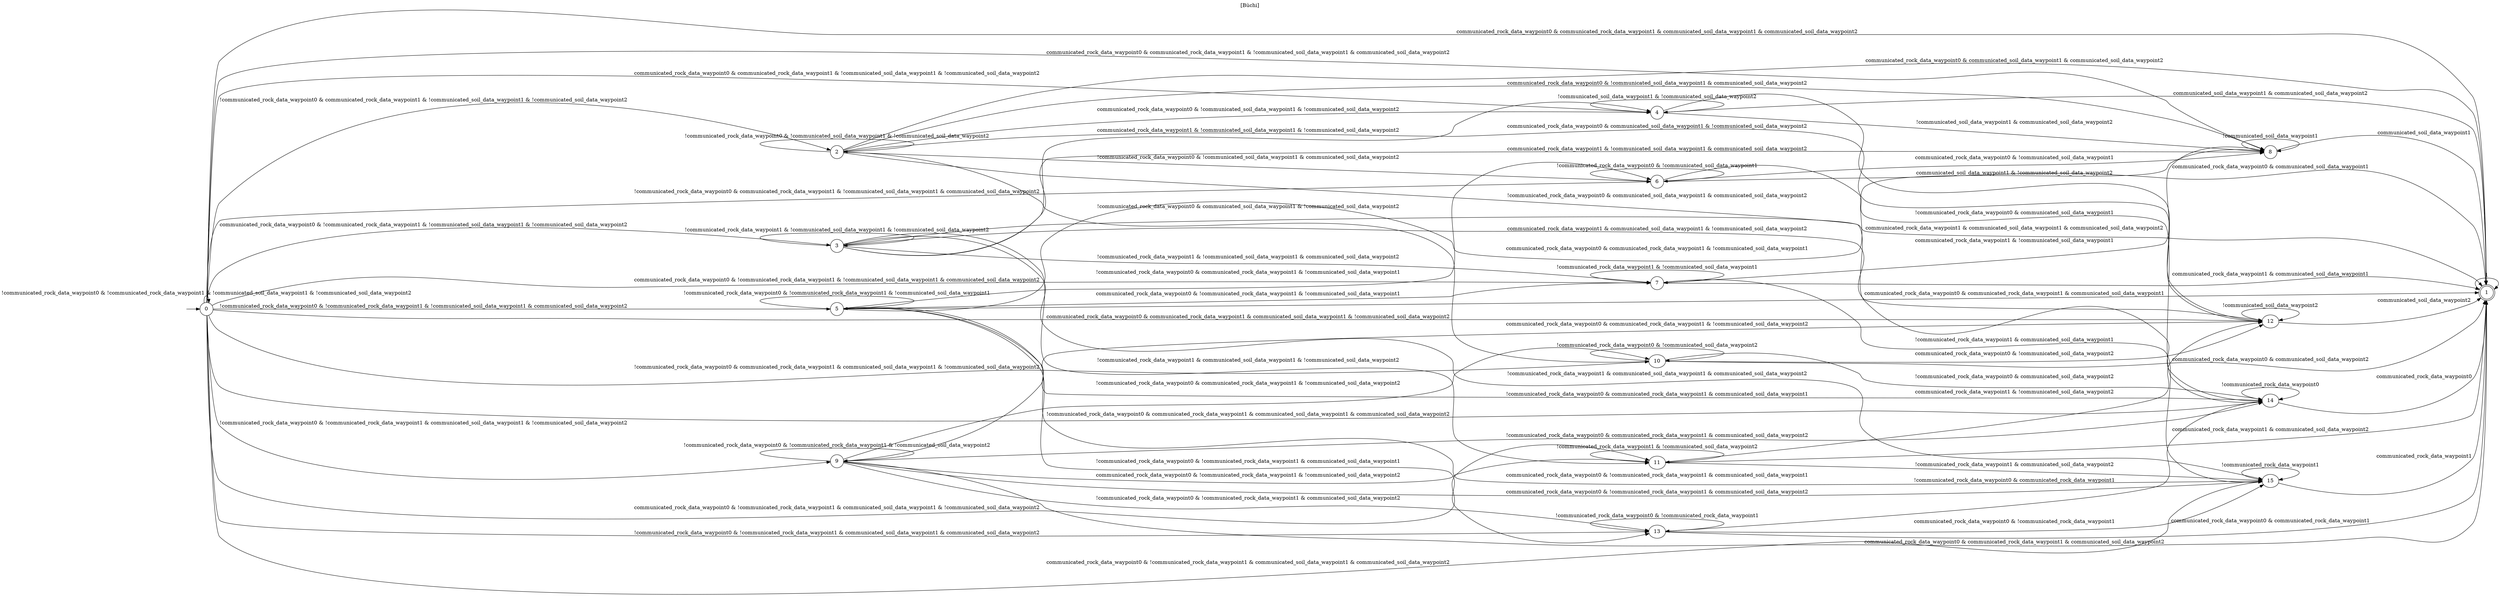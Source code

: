 digraph "" {
  rankdir=LR
  label="[Büchi]"
  labelloc="t"
  node [shape="ellipse",width="0.5",height="0.5"]
  I [label="", style=invis, width=0]
  I -> 0
  0 [label="0"]
  0 -> 0 [label="!communicated_rock_data_waypoint0 & !communicated_rock_data_waypoint1 & !communicated_soil_data_waypoint1 & !communicated_soil_data_waypoint2"]
  0 -> 1 [label="communicated_rock_data_waypoint0 & communicated_rock_data_waypoint1 & communicated_soil_data_waypoint1 & communicated_soil_data_waypoint2"]
  0 -> 2 [label="!communicated_rock_data_waypoint0 & communicated_rock_data_waypoint1 & !communicated_soil_data_waypoint1 & !communicated_soil_data_waypoint2"]
  0 -> 3 [label="communicated_rock_data_waypoint0 & !communicated_rock_data_waypoint1 & !communicated_soil_data_waypoint1 & !communicated_soil_data_waypoint2"]
  0 -> 4 [label="communicated_rock_data_waypoint0 & communicated_rock_data_waypoint1 & !communicated_soil_data_waypoint1 & !communicated_soil_data_waypoint2"]
  0 -> 5 [label="!communicated_rock_data_waypoint0 & !communicated_rock_data_waypoint1 & !communicated_soil_data_waypoint1 & communicated_soil_data_waypoint2"]
  0 -> 6 [label="!communicated_rock_data_waypoint0 & communicated_rock_data_waypoint1 & !communicated_soil_data_waypoint1 & communicated_soil_data_waypoint2"]
  0 -> 7 [label="communicated_rock_data_waypoint0 & !communicated_rock_data_waypoint1 & !communicated_soil_data_waypoint1 & communicated_soil_data_waypoint2"]
  0 -> 8 [label="communicated_rock_data_waypoint0 & communicated_rock_data_waypoint1 & !communicated_soil_data_waypoint1 & communicated_soil_data_waypoint2"]
  0 -> 9 [label="!communicated_rock_data_waypoint0 & !communicated_rock_data_waypoint1 & communicated_soil_data_waypoint1 & !communicated_soil_data_waypoint2"]
  0 -> 10 [label="!communicated_rock_data_waypoint0 & communicated_rock_data_waypoint1 & communicated_soil_data_waypoint1 & !communicated_soil_data_waypoint2"]
  0 -> 11 [label="communicated_rock_data_waypoint0 & !communicated_rock_data_waypoint1 & communicated_soil_data_waypoint1 & !communicated_soil_data_waypoint2"]
  0 -> 12 [label="communicated_rock_data_waypoint0 & communicated_rock_data_waypoint1 & communicated_soil_data_waypoint1 & !communicated_soil_data_waypoint2"]
  0 -> 13 [label="!communicated_rock_data_waypoint0 & !communicated_rock_data_waypoint1 & communicated_soil_data_waypoint1 & communicated_soil_data_waypoint2"]
  0 -> 14 [label="!communicated_rock_data_waypoint0 & communicated_rock_data_waypoint1 & communicated_soil_data_waypoint1 & communicated_soil_data_waypoint2"]
  0 -> 15 [label="communicated_rock_data_waypoint0 & !communicated_rock_data_waypoint1 & communicated_soil_data_waypoint1 & communicated_soil_data_waypoint2"]
  1 [label="1", peripheries=2]
  1 -> 1 [label="1"]
  2 [label="2"]
  2 -> 1 [label="communicated_rock_data_waypoint0 & communicated_soil_data_waypoint1 & communicated_soil_data_waypoint2"]
  2 -> 2 [label="!communicated_rock_data_waypoint0 & !communicated_soil_data_waypoint1 & !communicated_soil_data_waypoint2"]
  2 -> 4 [label="communicated_rock_data_waypoint0 & !communicated_soil_data_waypoint1 & !communicated_soil_data_waypoint2"]
  2 -> 6 [label="!communicated_rock_data_waypoint0 & !communicated_soil_data_waypoint1 & communicated_soil_data_waypoint2"]
  2 -> 8 [label="communicated_rock_data_waypoint0 & !communicated_soil_data_waypoint1 & communicated_soil_data_waypoint2"]
  2 -> 10 [label="!communicated_rock_data_waypoint0 & communicated_soil_data_waypoint1 & !communicated_soil_data_waypoint2"]
  2 -> 12 [label="communicated_rock_data_waypoint0 & communicated_soil_data_waypoint1 & !communicated_soil_data_waypoint2"]
  2 -> 14 [label="!communicated_rock_data_waypoint0 & communicated_soil_data_waypoint1 & communicated_soil_data_waypoint2"]
  3 [label="3"]
  3 -> 1 [label="communicated_rock_data_waypoint1 & communicated_soil_data_waypoint1 & communicated_soil_data_waypoint2"]
  3 -> 3 [label="!communicated_rock_data_waypoint1 & !communicated_soil_data_waypoint1 & !communicated_soil_data_waypoint2"]
  3 -> 4 [label="communicated_rock_data_waypoint1 & !communicated_soil_data_waypoint1 & !communicated_soil_data_waypoint2"]
  3 -> 7 [label="!communicated_rock_data_waypoint1 & !communicated_soil_data_waypoint1 & communicated_soil_data_waypoint2"]
  3 -> 8 [label="communicated_rock_data_waypoint1 & !communicated_soil_data_waypoint1 & communicated_soil_data_waypoint2"]
  3 -> 11 [label="!communicated_rock_data_waypoint1 & communicated_soil_data_waypoint1 & !communicated_soil_data_waypoint2"]
  3 -> 12 [label="communicated_rock_data_waypoint1 & communicated_soil_data_waypoint1 & !communicated_soil_data_waypoint2"]
  3 -> 15 [label="!communicated_rock_data_waypoint1 & communicated_soil_data_waypoint1 & communicated_soil_data_waypoint2"]
  4 [label="4"]
  4 -> 1 [label="communicated_soil_data_waypoint1 & communicated_soil_data_waypoint2"]
  4 -> 4 [label="!communicated_soil_data_waypoint1 & !communicated_soil_data_waypoint2"]
  4 -> 8 [label="!communicated_soil_data_waypoint1 & communicated_soil_data_waypoint2"]
  4 -> 12 [label="communicated_soil_data_waypoint1 & !communicated_soil_data_waypoint2"]
  5 [label="5"]
  5 -> 1 [label="communicated_rock_data_waypoint0 & communicated_rock_data_waypoint1 & communicated_soil_data_waypoint1"]
  5 -> 5 [label="!communicated_rock_data_waypoint0 & !communicated_rock_data_waypoint1 & !communicated_soil_data_waypoint1"]
  5 -> 6 [label="!communicated_rock_data_waypoint0 & communicated_rock_data_waypoint1 & !communicated_soil_data_waypoint1"]
  5 -> 7 [label="communicated_rock_data_waypoint0 & !communicated_rock_data_waypoint1 & !communicated_soil_data_waypoint1"]
  5 -> 8 [label="communicated_rock_data_waypoint0 & communicated_rock_data_waypoint1 & !communicated_soil_data_waypoint1"]
  5 -> 13 [label="!communicated_rock_data_waypoint0 & !communicated_rock_data_waypoint1 & communicated_soil_data_waypoint1"]
  5 -> 14 [label="!communicated_rock_data_waypoint0 & communicated_rock_data_waypoint1 & communicated_soil_data_waypoint1"]
  5 -> 15 [label="communicated_rock_data_waypoint0 & !communicated_rock_data_waypoint1 & communicated_soil_data_waypoint1"]
  6 [label="6"]
  6 -> 1 [label="communicated_rock_data_waypoint0 & communicated_soil_data_waypoint1"]
  6 -> 6 [label="!communicated_rock_data_waypoint0 & !communicated_soil_data_waypoint1"]
  6 -> 8 [label="communicated_rock_data_waypoint0 & !communicated_soil_data_waypoint1"]
  6 -> 14 [label="!communicated_rock_data_waypoint0 & communicated_soil_data_waypoint1"]
  7 [label="7"]
  7 -> 1 [label="communicated_rock_data_waypoint1 & communicated_soil_data_waypoint1"]
  7 -> 7 [label="!communicated_rock_data_waypoint1 & !communicated_soil_data_waypoint1"]
  7 -> 8 [label="communicated_rock_data_waypoint1 & !communicated_soil_data_waypoint1"]
  7 -> 15 [label="!communicated_rock_data_waypoint1 & communicated_soil_data_waypoint1"]
  8 [label="8"]
  8 -> 1 [label="communicated_soil_data_waypoint1"]
  8 -> 8 [label="!communicated_soil_data_waypoint1"]
  9 [label="9"]
  9 -> 1 [label="communicated_rock_data_waypoint0 & communicated_rock_data_waypoint1 & communicated_soil_data_waypoint2"]
  9 -> 9 [label="!communicated_rock_data_waypoint0 & !communicated_rock_data_waypoint1 & !communicated_soil_data_waypoint2"]
  9 -> 10 [label="!communicated_rock_data_waypoint0 & communicated_rock_data_waypoint1 & !communicated_soil_data_waypoint2"]
  9 -> 11 [label="communicated_rock_data_waypoint0 & !communicated_rock_data_waypoint1 & !communicated_soil_data_waypoint2"]
  9 -> 12 [label="communicated_rock_data_waypoint0 & communicated_rock_data_waypoint1 & !communicated_soil_data_waypoint2"]
  9 -> 13 [label="!communicated_rock_data_waypoint0 & !communicated_rock_data_waypoint1 & communicated_soil_data_waypoint2"]
  9 -> 14 [label="!communicated_rock_data_waypoint0 & communicated_rock_data_waypoint1 & communicated_soil_data_waypoint2"]
  9 -> 15 [label="communicated_rock_data_waypoint0 & !communicated_rock_data_waypoint1 & communicated_soil_data_waypoint2"]
  10 [label="10"]
  10 -> 1 [label="communicated_rock_data_waypoint0 & communicated_soil_data_waypoint2"]
  10 -> 10 [label="!communicated_rock_data_waypoint0 & !communicated_soil_data_waypoint2"]
  10 -> 12 [label="communicated_rock_data_waypoint0 & !communicated_soil_data_waypoint2"]
  10 -> 14 [label="!communicated_rock_data_waypoint0 & communicated_soil_data_waypoint2"]
  11 [label="11"]
  11 -> 1 [label="communicated_rock_data_waypoint1 & communicated_soil_data_waypoint2"]
  11 -> 11 [label="!communicated_rock_data_waypoint1 & !communicated_soil_data_waypoint2"]
  11 -> 12 [label="communicated_rock_data_waypoint1 & !communicated_soil_data_waypoint2"]
  11 -> 15 [label="!communicated_rock_data_waypoint1 & communicated_soil_data_waypoint2"]
  12 [label="12"]
  12 -> 1 [label="communicated_soil_data_waypoint2"]
  12 -> 12 [label="!communicated_soil_data_waypoint2"]
  13 [label="13"]
  13 -> 1 [label="communicated_rock_data_waypoint0 & communicated_rock_data_waypoint1"]
  13 -> 13 [label="!communicated_rock_data_waypoint0 & !communicated_rock_data_waypoint1"]
  13 -> 14 [label="!communicated_rock_data_waypoint0 & communicated_rock_data_waypoint1"]
  13 -> 15 [label="communicated_rock_data_waypoint0 & !communicated_rock_data_waypoint1"]
  14 [label="14"]
  14 -> 1 [label="communicated_rock_data_waypoint0"]
  14 -> 14 [label="!communicated_rock_data_waypoint0"]
  15 [label="15"]
  15 -> 1 [label="communicated_rock_data_waypoint1"]
  15 -> 15 [label="!communicated_rock_data_waypoint1"]
}
